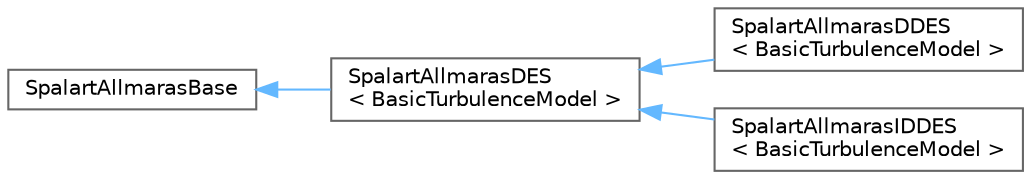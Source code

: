 digraph "Graphical Class Hierarchy"
{
 // LATEX_PDF_SIZE
  bgcolor="transparent";
  edge [fontname=Helvetica,fontsize=10,labelfontname=Helvetica,labelfontsize=10];
  node [fontname=Helvetica,fontsize=10,shape=box,height=0.2,width=0.4];
  rankdir="LR";
  Node0 [id="Node000000",label="SpalartAllmarasBase",height=0.2,width=0.4,color="grey40", fillcolor="white", style="filled",URL="$classFoam_1_1LESModels_1_1SpalartAllmarasBase.html",tooltip="Base class to handle various characteristics for SpalartAllmaras based LES/DES turbulence models for ..."];
  Node0 -> Node1 [id="edge5340_Node000000_Node000001",dir="back",color="steelblue1",style="solid",tooltip=" "];
  Node1 [id="Node000001",label="SpalartAllmarasDES\l\< BasicTurbulenceModel \>",height=0.2,width=0.4,color="grey40", fillcolor="white", style="filled",URL="$classFoam_1_1LESModels_1_1SpalartAllmarasDES.html",tooltip="SpalartAllmarasDES DES turbulence model for incompressible and compressible flows."];
  Node1 -> Node2 [id="edge5341_Node000001_Node000002",dir="back",color="steelblue1",style="solid",tooltip=" "];
  Node2 [id="Node000002",label="SpalartAllmarasDDES\l\< BasicTurbulenceModel \>",height=0.2,width=0.4,color="grey40", fillcolor="white", style="filled",URL="$classFoam_1_1LESModels_1_1SpalartAllmarasDDES.html",tooltip="SpalartAllmaras DDES turbulence model for incompressible and compressible flows."];
  Node1 -> Node3 [id="edge5342_Node000001_Node000003",dir="back",color="steelblue1",style="solid",tooltip=" "];
  Node3 [id="Node000003",label="SpalartAllmarasIDDES\l\< BasicTurbulenceModel \>",height=0.2,width=0.4,color="grey40", fillcolor="white", style="filled",URL="$classFoam_1_1LESModels_1_1SpalartAllmarasIDDES.html",tooltip="SpalartAllmaras IDDES turbulence model for incompressible and compressible flows."];
}
